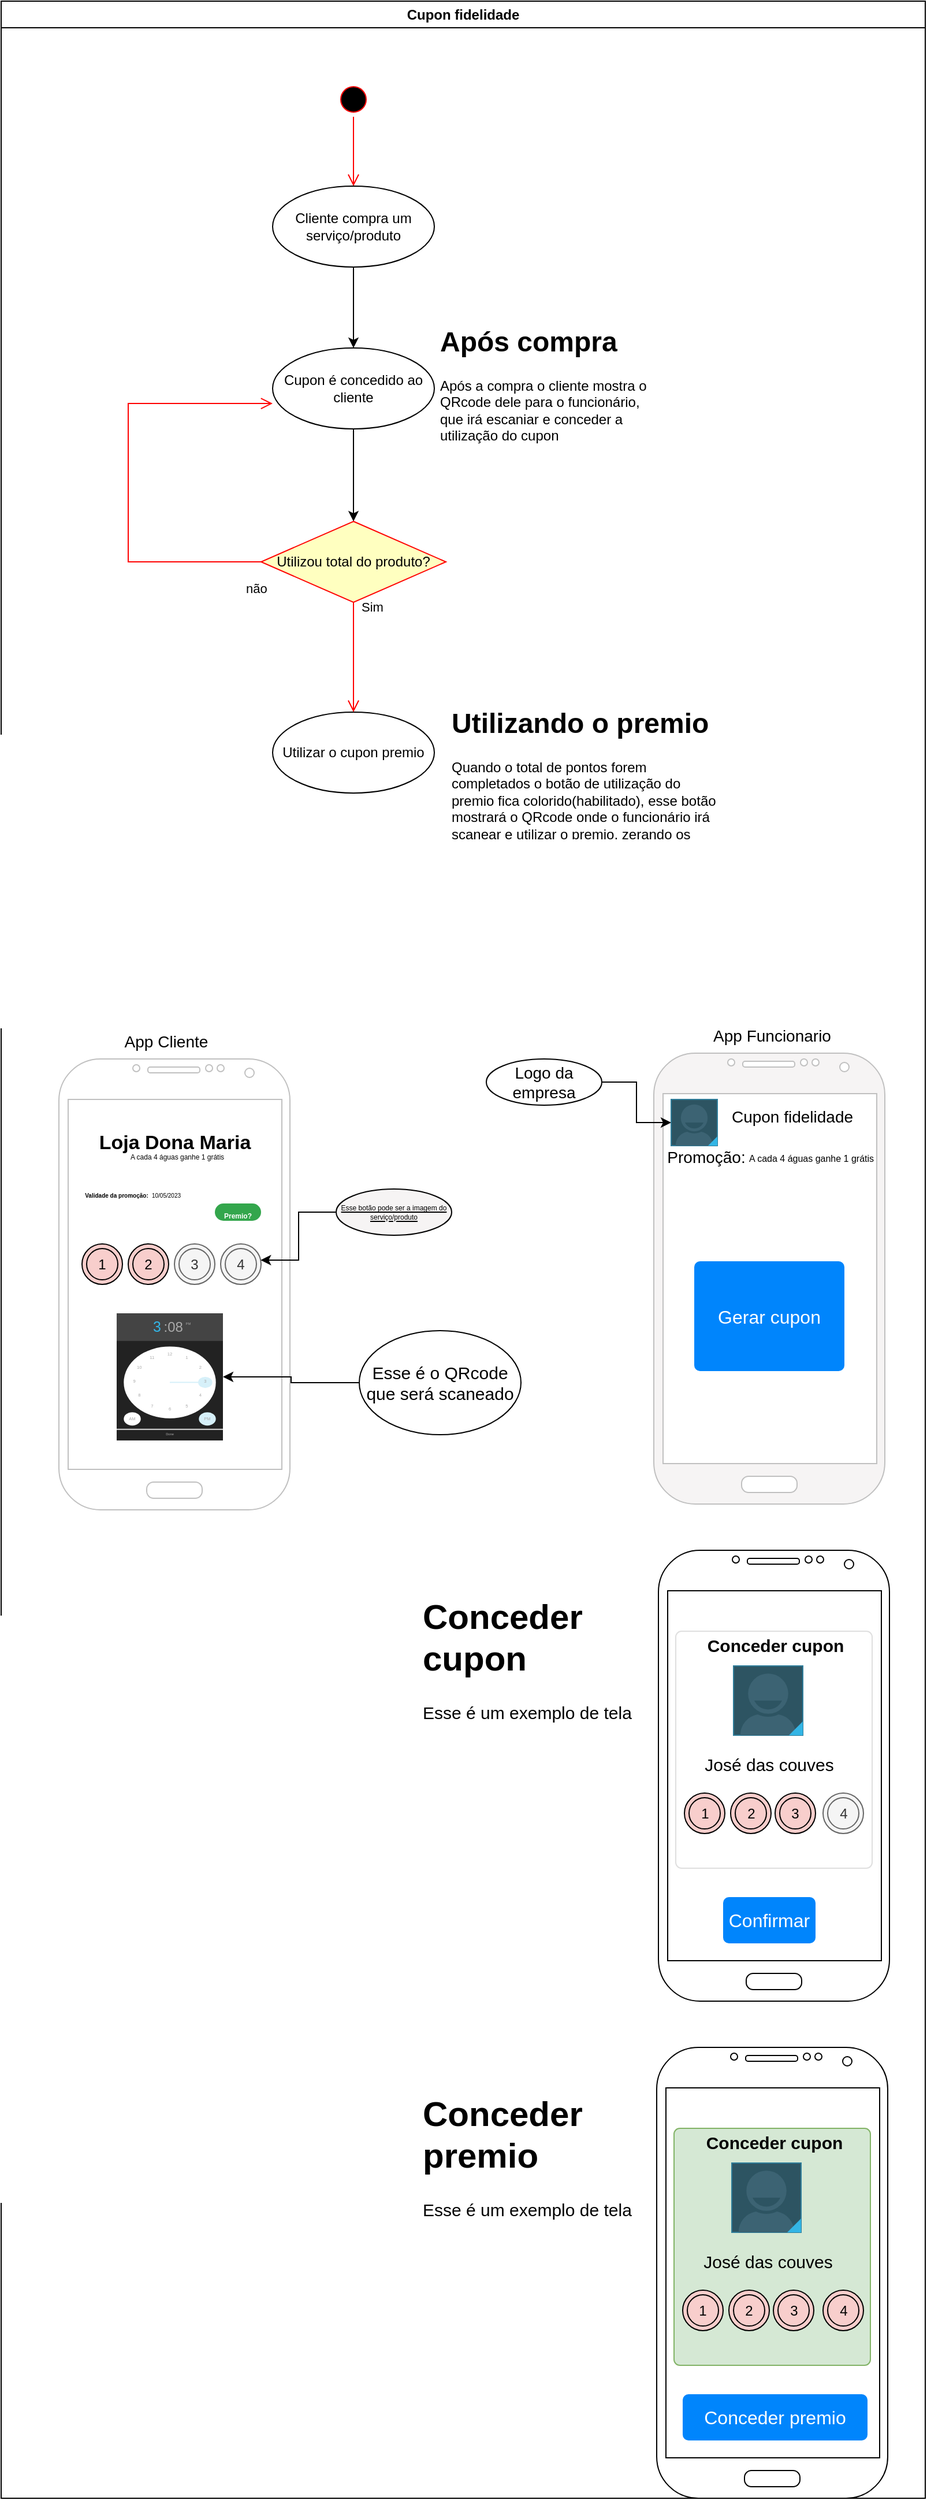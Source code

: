 <mxfile version="20.8.3" type="github">
  <diagram name="Principal" id="c4acf3e9-155e-7222-9cf6-157b1a14988f">
    <mxGraphModel dx="1195" dy="637" grid="1" gridSize="10" guides="1" tooltips="1" connect="1" arrows="1" fold="1" page="1" pageScale="1" pageWidth="850" pageHeight="1100" background="none" math="0" shadow="0">
      <root>
        <mxCell id="0" />
        <mxCell id="1" parent="0" />
        <mxCell id="tEQwDoUXaMxWAr9F8oPW-1" value="Cupon fidelidade" style="swimlane;whiteSpace=wrap;html=1;" vertex="1" parent="1">
          <mxGeometry y="40" width="800" height="2160" as="geometry" />
        </mxCell>
        <mxCell id="tEQwDoUXaMxWAr9F8oPW-5" value="" style="ellipse;html=1;shape=startState;fillColor=#000000;strokeColor=#ff0000;" vertex="1" parent="tEQwDoUXaMxWAr9F8oPW-1">
          <mxGeometry x="290" y="70" width="30" height="30" as="geometry" />
        </mxCell>
        <mxCell id="tEQwDoUXaMxWAr9F8oPW-6" value="" style="edgeStyle=orthogonalEdgeStyle;html=1;verticalAlign=bottom;endArrow=open;endSize=8;strokeColor=#ff0000;rounded=0;" edge="1" source="tEQwDoUXaMxWAr9F8oPW-5" parent="tEQwDoUXaMxWAr9F8oPW-1">
          <mxGeometry relative="1" as="geometry">
            <mxPoint x="305" y="160" as="targetPoint" />
          </mxGeometry>
        </mxCell>
        <mxCell id="tEQwDoUXaMxWAr9F8oPW-9" style="edgeStyle=orthogonalEdgeStyle;rounded=0;orthogonalLoop=1;jettySize=auto;html=1;entryX=0.5;entryY=0;entryDx=0;entryDy=0;" edge="1" parent="tEQwDoUXaMxWAr9F8oPW-1" source="tEQwDoUXaMxWAr9F8oPW-7">
          <mxGeometry relative="1" as="geometry">
            <mxPoint x="305" y="300" as="targetPoint" />
          </mxGeometry>
        </mxCell>
        <mxCell id="tEQwDoUXaMxWAr9F8oPW-7" value="Cliente compra um serviço/produto" style="ellipse;whiteSpace=wrap;html=1;" vertex="1" parent="tEQwDoUXaMxWAr9F8oPW-1">
          <mxGeometry x="235" y="160" width="140" height="70" as="geometry" />
        </mxCell>
        <mxCell id="tEQwDoUXaMxWAr9F8oPW-10" value="&lt;h1&gt;Após compra&lt;/h1&gt;&lt;p&gt;Após a compra o cliente mostra o QRcode dele para o funcionário, que irá escaniar e conceder a utilização do cupon&lt;/p&gt;" style="text;html=1;strokeColor=none;fillColor=none;spacing=5;spacingTop=-20;whiteSpace=wrap;overflow=hidden;rounded=0;" vertex="1" parent="tEQwDoUXaMxWAr9F8oPW-1">
          <mxGeometry x="375" y="275" width="190" height="120" as="geometry" />
        </mxCell>
        <mxCell id="tEQwDoUXaMxWAr9F8oPW-16" style="edgeStyle=orthogonalEdgeStyle;rounded=0;orthogonalLoop=1;jettySize=auto;html=1;" edge="1" parent="tEQwDoUXaMxWAr9F8oPW-1" source="tEQwDoUXaMxWAr9F8oPW-11">
          <mxGeometry relative="1" as="geometry">
            <mxPoint x="305" y="450" as="targetPoint" />
          </mxGeometry>
        </mxCell>
        <mxCell id="tEQwDoUXaMxWAr9F8oPW-11" value="Cupon é concedido ao cliente" style="ellipse;whiteSpace=wrap;html=1;" vertex="1" parent="tEQwDoUXaMxWAr9F8oPW-1">
          <mxGeometry x="235" y="300" width="140" height="70" as="geometry" />
        </mxCell>
        <mxCell id="tEQwDoUXaMxWAr9F8oPW-17" value="Utilizou total do produto?" style="rhombus;whiteSpace=wrap;html=1;fillColor=#ffffc0;strokeColor=#ff0000;" vertex="1" parent="tEQwDoUXaMxWAr9F8oPW-1">
          <mxGeometry x="225" y="450" width="160" height="70" as="geometry" />
        </mxCell>
        <mxCell id="tEQwDoUXaMxWAr9F8oPW-19" value="não" style="edgeStyle=orthogonalEdgeStyle;html=1;align=left;verticalAlign=top;endArrow=open;endSize=8;strokeColor=#ff0000;rounded=0;entryX=0;entryY=0.686;entryDx=0;entryDy=0;entryPerimeter=0;" edge="1" source="tEQwDoUXaMxWAr9F8oPW-17" parent="tEQwDoUXaMxWAr9F8oPW-1" target="tEQwDoUXaMxWAr9F8oPW-11">
          <mxGeometry x="-0.92" y="10" relative="1" as="geometry">
            <mxPoint x="300" y="585" as="targetPoint" />
            <Array as="points">
              <mxPoint x="110" y="485" />
              <mxPoint x="110" y="348" />
            </Array>
            <mxPoint as="offset" />
          </mxGeometry>
        </mxCell>
        <mxCell id="tEQwDoUXaMxWAr9F8oPW-20" value="Utilizar o cupon premio" style="ellipse;whiteSpace=wrap;html=1;" vertex="1" parent="tEQwDoUXaMxWAr9F8oPW-1">
          <mxGeometry x="235" y="615" width="140" height="70" as="geometry" />
        </mxCell>
        <mxCell id="tEQwDoUXaMxWAr9F8oPW-18" value="Sim" style="edgeStyle=orthogonalEdgeStyle;html=1;align=left;verticalAlign=bottom;endArrow=open;endSize=8;strokeColor=#ff0000;rounded=0;exitX=0.5;exitY=1;exitDx=0;exitDy=0;" edge="1" source="tEQwDoUXaMxWAr9F8oPW-17" parent="tEQwDoUXaMxWAr9F8oPW-1" target="tEQwDoUXaMxWAr9F8oPW-20">
          <mxGeometry x="-0.739" y="5" relative="1" as="geometry">
            <mxPoint x="450" y="470" as="targetPoint" />
            <mxPoint x="320" y="555" as="sourcePoint" />
            <mxPoint as="offset" />
          </mxGeometry>
        </mxCell>
        <mxCell id="tEQwDoUXaMxWAr9F8oPW-21" value="&lt;h1&gt;Utilizando o premio&lt;/h1&gt;&lt;p&gt;Quando o total de pontos forem completados o botão de utilização do premio fica colorido(habilitado), esse botão mostrará o QRcode onde o funcionário irá scanear e utilizar o premio, zerando os pontos do cliente&lt;/p&gt;" style="text;html=1;strokeColor=none;fillColor=none;spacing=5;spacingTop=-20;whiteSpace=wrap;overflow=hidden;rounded=0;" vertex="1" parent="tEQwDoUXaMxWAr9F8oPW-1">
          <mxGeometry x="385" y="605" width="245" height="120" as="geometry" />
        </mxCell>
        <mxCell id="tEQwDoUXaMxWAr9F8oPW-25" value="" style="verticalLabelPosition=bottom;verticalAlign=top;html=1;shadow=0;dashed=0;strokeWidth=1;shape=mxgraph.android.phone2;strokeColor=#c0c0c0;" vertex="1" parent="tEQwDoUXaMxWAr9F8oPW-1">
          <mxGeometry x="50" y="915" width="200" height="390" as="geometry" />
        </mxCell>
        <mxCell id="tEQwDoUXaMxWAr9F8oPW-32" value="1" style="ellipse;shape=doubleEllipse;whiteSpace=wrap;html=1;aspect=fixed;fillColor=#f8cecc;strokeColor=default;gradientColor=none;fillStyle=auto;" vertex="1" parent="tEQwDoUXaMxWAr9F8oPW-1">
          <mxGeometry x="70" y="1075" width="35" height="35" as="geometry" />
        </mxCell>
        <mxCell id="tEQwDoUXaMxWAr9F8oPW-33" value="2" style="ellipse;shape=doubleEllipse;whiteSpace=wrap;html=1;aspect=fixed;fillColor=#f8cecc;strokeColor=default;gradientColor=none;fillStyle=auto;" vertex="1" parent="tEQwDoUXaMxWAr9F8oPW-1">
          <mxGeometry x="110" y="1075" width="35" height="35" as="geometry" />
        </mxCell>
        <mxCell id="tEQwDoUXaMxWAr9F8oPW-34" value="3" style="ellipse;shape=doubleEllipse;whiteSpace=wrap;html=1;aspect=fixed;fillColor=#f5f5f5;strokeColor=#666666;fillStyle=auto;fontColor=#333333;" vertex="1" parent="tEQwDoUXaMxWAr9F8oPW-1">
          <mxGeometry x="150" y="1075" width="35" height="35" as="geometry" />
        </mxCell>
        <mxCell id="tEQwDoUXaMxWAr9F8oPW-52" value="4" style="ellipse;shape=doubleEllipse;whiteSpace=wrap;html=1;aspect=fixed;fillColor=#f5f5f5;strokeColor=#666666;fillStyle=auto;fontColor=#333333;" vertex="1" parent="tEQwDoUXaMxWAr9F8oPW-1">
          <mxGeometry x="190" y="1075" width="35" height="35" as="geometry" />
        </mxCell>
        <mxCell id="tEQwDoUXaMxWAr9F8oPW-53" value="&lt;font style=&quot;font-size: 17px;&quot;&gt;Loja Dona Maria&lt;/font&gt;" style="text;strokeColor=none;fillColor=none;html=1;fontSize=24;fontStyle=1;verticalAlign=middle;align=center;fillStyle=auto;" vertex="1" parent="tEQwDoUXaMxWAr9F8oPW-1">
          <mxGeometry x="100" y="965" width="100" height="40" as="geometry" />
        </mxCell>
        <mxCell id="tEQwDoUXaMxWAr9F8oPW-55" value="&lt;font style=&quot;font-size: 5px;&quot;&gt;&lt;b&gt;Validade da promoção:&lt;/b&gt;&lt;/font&gt;" style="text;html=1;strokeColor=none;fillColor=none;align=center;verticalAlign=middle;whiteSpace=wrap;rounded=0;fillStyle=auto;fontSize=17;" vertex="1" parent="tEQwDoUXaMxWAr9F8oPW-1">
          <mxGeometry x="70" y="1015" width="60" height="30" as="geometry" />
        </mxCell>
        <UserObject label="10/05/2023" placeholders="1" name="Variable" id="tEQwDoUXaMxWAr9F8oPW-56">
          <mxCell style="text;html=1;strokeColor=none;fillColor=none;align=center;verticalAlign=middle;whiteSpace=wrap;overflow=hidden;fillStyle=auto;fontSize=5;" vertex="1" parent="tEQwDoUXaMxWAr9F8oPW-1">
            <mxGeometry x="103" y="1022" width="80" height="20" as="geometry" />
          </mxCell>
        </UserObject>
        <mxCell id="tEQwDoUXaMxWAr9F8oPW-58" value="&lt;font style=&quot;font-size: 6px;&quot;&gt;Premio?&lt;/font&gt;" style="rounded=1;whiteSpace=wrap;html=1;arcSize=50;strokeColor=none;strokeWidth=1;fillColor=#33A64C;fontColor=#FFFFFF;whiteSpace=wrap;align=center;verticalAlign=middle;spacingLeft=0;fontStyle=1;fontSize=14;spacing=10;fillStyle=auto;" vertex="1" parent="tEQwDoUXaMxWAr9F8oPW-1">
          <mxGeometry x="185" y="1040" width="40" height="15" as="geometry" />
        </mxCell>
        <mxCell id="tEQwDoUXaMxWAr9F8oPW-68" value="A cada 4 águas ganhe 1 grátis" style="text;html=1;strokeColor=none;fillColor=none;align=center;verticalAlign=middle;whiteSpace=wrap;rounded=0;fillStyle=auto;fontSize=6;" vertex="1" parent="tEQwDoUXaMxWAr9F8oPW-1">
          <mxGeometry x="85" y="985" width="135" height="30" as="geometry" />
        </mxCell>
        <mxCell id="tEQwDoUXaMxWAr9F8oPW-73" style="edgeStyle=orthogonalEdgeStyle;rounded=0;orthogonalLoop=1;jettySize=auto;html=1;entryX=0.99;entryY=0.4;entryDx=0;entryDy=0;entryPerimeter=0;fontSize=6;" edge="1" parent="tEQwDoUXaMxWAr9F8oPW-1" source="tEQwDoUXaMxWAr9F8oPW-71" target="tEQwDoUXaMxWAr9F8oPW-52">
          <mxGeometry relative="1" as="geometry" />
        </mxCell>
        <mxCell id="tEQwDoUXaMxWAr9F8oPW-71" value="Esse botão pode ser a imagem do serviço/produto" style="ellipse;whiteSpace=wrap;html=1;align=center;fontStyle=4;fillStyle=auto;strokeColor=default;fontSize=6;fillColor=#f6f4f4;gradientColor=none;" vertex="1" parent="tEQwDoUXaMxWAr9F8oPW-1">
          <mxGeometry x="290" y="1027.5" width="100" height="40" as="geometry" />
        </mxCell>
        <mxCell id="tEQwDoUXaMxWAr9F8oPW-74" value="&lt;font style=&quot;font-size: 14px;&quot;&gt;App Cliente&lt;/font&gt;" style="text;html=1;strokeColor=none;fillColor=none;align=center;verticalAlign=middle;whiteSpace=wrap;rounded=0;fillStyle=auto;fontSize=6;" vertex="1" parent="tEQwDoUXaMxWAr9F8oPW-1">
          <mxGeometry x="93" y="885" width="100" height="30" as="geometry" />
        </mxCell>
        <mxCell id="tEQwDoUXaMxWAr9F8oPW-75" value="" style="verticalLabelPosition=bottom;verticalAlign=top;html=1;shadow=0;dashed=0;strokeWidth=1;shape=mxgraph.android.phone2;strokeColor=#c0c0c0;fillStyle=auto;fontSize=14;fillColor=#f6f4f4;gradientColor=none;" vertex="1" parent="tEQwDoUXaMxWAr9F8oPW-1">
          <mxGeometry x="565" y="910" width="200" height="390" as="geometry" />
        </mxCell>
        <mxCell id="tEQwDoUXaMxWAr9F8oPW-80" value="Gerar cupon" style="html=1;shadow=0;dashed=0;shape=mxgraph.bootstrap.rrect;rSize=5;strokeColor=none;strokeWidth=1;fillColor=#0085FC;fontColor=#FFFFFF;whiteSpace=wrap;align=center;verticalAlign=middle;spacingLeft=0;fontStyle=0;fontSize=16;spacing=5;fillStyle=auto;" vertex="1" parent="tEQwDoUXaMxWAr9F8oPW-1">
          <mxGeometry x="600" y="1090" width="130" height="95" as="geometry" />
        </mxCell>
        <mxCell id="tEQwDoUXaMxWAr9F8oPW-82" value="" style="verticalLabelPosition=bottom;verticalAlign=top;html=1;shadow=0;dashed=0;strokeWidth=1;shape=mxgraph.android.contact_badge_focused;sketch=0;fillStyle=auto;strokeColor=default;fontSize=14;fillColor=#24471a;gradientColor=none;" vertex="1" parent="tEQwDoUXaMxWAr9F8oPW-1">
          <mxGeometry x="580" y="950" width="40" height="40" as="geometry" />
        </mxCell>
        <mxCell id="tEQwDoUXaMxWAr9F8oPW-84" style="edgeStyle=orthogonalEdgeStyle;rounded=0;orthogonalLoop=1;jettySize=auto;html=1;fontSize=14;" edge="1" parent="tEQwDoUXaMxWAr9F8oPW-1" source="tEQwDoUXaMxWAr9F8oPW-83" target="tEQwDoUXaMxWAr9F8oPW-82">
          <mxGeometry relative="1" as="geometry" />
        </mxCell>
        <mxCell id="tEQwDoUXaMxWAr9F8oPW-83" value="Logo da empresa" style="ellipse;whiteSpace=wrap;html=1;align=center;fillStyle=auto;fontSize=14;" vertex="1" parent="tEQwDoUXaMxWAr9F8oPW-1">
          <mxGeometry x="420" y="915" width="100" height="40" as="geometry" />
        </mxCell>
        <mxCell id="tEQwDoUXaMxWAr9F8oPW-85" value="Cupon fidelidade" style="text;html=1;strokeColor=none;fillColor=none;align=center;verticalAlign=middle;whiteSpace=wrap;rounded=0;fillStyle=auto;fontSize=14;" vertex="1" parent="tEQwDoUXaMxWAr9F8oPW-1">
          <mxGeometry x="630" y="950" width="110" height="30" as="geometry" />
        </mxCell>
        <mxCell id="tEQwDoUXaMxWAr9F8oPW-86" value="Promoção:" style="text;html=1;align=center;verticalAlign=middle;resizable=0;points=[];autosize=1;strokeColor=none;fillColor=none;fontSize=14;" vertex="1" parent="tEQwDoUXaMxWAr9F8oPW-1">
          <mxGeometry x="565" y="985" width="90" height="30" as="geometry" />
        </mxCell>
        <mxCell id="tEQwDoUXaMxWAr9F8oPW-88" value="A cada 4 águas ganhe 1 grátis" style="text;html=1;strokeColor=none;fillColor=none;align=center;verticalAlign=middle;whiteSpace=wrap;rounded=0;fillStyle=auto;fontSize=8;" vertex="1" parent="tEQwDoUXaMxWAr9F8oPW-1">
          <mxGeometry x="634" y="986" width="135" height="30" as="geometry" />
        </mxCell>
        <mxCell id="tEQwDoUXaMxWAr9F8oPW-89" value="" style="verticalLabelPosition=bottom;verticalAlign=top;html=1;shadow=0;dashed=0;strokeWidth=1;shape=mxgraph.android.phone2;fillStyle=auto;fontSize=8;" vertex="1" parent="tEQwDoUXaMxWAr9F8oPW-1">
          <mxGeometry x="569" y="1340" width="200" height="390" as="geometry" />
        </mxCell>
        <mxCell id="tEQwDoUXaMxWAr9F8oPW-92" value="Confirmar" style="html=1;shadow=0;dashed=0;shape=mxgraph.bootstrap.rrect;rSize=5;strokeColor=none;strokeWidth=1;fillColor=#0085FC;fontColor=#FFFFFF;whiteSpace=wrap;align=center;verticalAlign=middle;spacingLeft=0;fontStyle=0;fontSize=16;spacing=5;fillStyle=auto;" vertex="1" parent="tEQwDoUXaMxWAr9F8oPW-1">
          <mxGeometry x="625" y="1640" width="80" height="40" as="geometry" />
        </mxCell>
        <mxCell id="tEQwDoUXaMxWAr9F8oPW-93" value="" style="html=1;shadow=0;dashed=0;shape=mxgraph.bootstrap.rrect;rSize=5;strokeColor=#DFDFDF;html=1;whiteSpace=wrap;fillColor=#ffffff;fontColor=#000000;verticalAlign=top;align=left;spacing=20;fontSize=14;fillStyle=auto;" vertex="1" parent="tEQwDoUXaMxWAr9F8oPW-1">
          <mxGeometry x="584" y="1410" width="170" height="205" as="geometry" />
        </mxCell>
        <mxCell id="tEQwDoUXaMxWAr9F8oPW-96" value="&lt;font style=&quot;font-size: 15px;&quot;&gt;Conceder cupon&lt;/font&gt;" style="text;strokeColor=none;fillColor=none;html=1;fontSize=24;fontStyle=1;verticalAlign=middle;align=center;fillStyle=auto;" vertex="1" parent="tEQwDoUXaMxWAr9F8oPW-1">
          <mxGeometry x="620" y="1400" width="100" height="40" as="geometry" />
        </mxCell>
        <mxCell id="tEQwDoUXaMxWAr9F8oPW-97" value="" style="verticalLabelPosition=bottom;verticalAlign=top;html=1;shadow=0;dashed=0;strokeWidth=1;shape=mxgraph.android.contact_badge_focused;sketch=0;fillStyle=auto;strokeColor=default;fontSize=15;fillColor=#24471a;gradientColor=none;" vertex="1" parent="tEQwDoUXaMxWAr9F8oPW-1">
          <mxGeometry x="634" y="1440" width="60" height="60" as="geometry" />
        </mxCell>
        <mxCell id="tEQwDoUXaMxWAr9F8oPW-99" value="1" style="ellipse;shape=doubleEllipse;whiteSpace=wrap;html=1;aspect=fixed;fillColor=#f8cecc;strokeColor=default;gradientColor=none;fillStyle=auto;" vertex="1" parent="tEQwDoUXaMxWAr9F8oPW-1">
          <mxGeometry x="591.5" y="1550" width="35" height="35" as="geometry" />
        </mxCell>
        <mxCell id="tEQwDoUXaMxWAr9F8oPW-100" value="2" style="ellipse;shape=doubleEllipse;whiteSpace=wrap;html=1;aspect=fixed;fillColor=#f8cecc;strokeColor=default;gradientColor=none;fillStyle=auto;" vertex="1" parent="tEQwDoUXaMxWAr9F8oPW-1">
          <mxGeometry x="631.5" y="1550" width="35" height="35" as="geometry" />
        </mxCell>
        <mxCell id="tEQwDoUXaMxWAr9F8oPW-102" value="4" style="ellipse;shape=doubleEllipse;whiteSpace=wrap;html=1;aspect=fixed;fillColor=#f5f5f5;strokeColor=#666666;fillStyle=auto;fontColor=#333333;" vertex="1" parent="tEQwDoUXaMxWAr9F8oPW-1">
          <mxGeometry x="711.5" y="1550" width="35" height="35" as="geometry" />
        </mxCell>
        <mxCell id="tEQwDoUXaMxWAr9F8oPW-103" value="3" style="ellipse;shape=doubleEllipse;whiteSpace=wrap;html=1;aspect=fixed;fillColor=#f8cecc;strokeColor=default;gradientColor=none;fillStyle=auto;" vertex="1" parent="tEQwDoUXaMxWAr9F8oPW-1">
          <mxGeometry x="670" y="1550" width="35" height="35" as="geometry" />
        </mxCell>
        <mxCell id="tEQwDoUXaMxWAr9F8oPW-105" value="&lt;h1&gt;Conceder cupon&lt;/h1&gt;&lt;p&gt;Esse é um exemplo de tela de quando o funcionário der o cupon&lt;/p&gt;" style="text;html=1;strokeColor=none;fillColor=none;spacing=5;spacingTop=-20;whiteSpace=wrap;overflow=hidden;rounded=0;fillStyle=auto;fontSize=15;" vertex="1" parent="tEQwDoUXaMxWAr9F8oPW-1">
          <mxGeometry x="360" y="1370" width="190" height="120" as="geometry" />
        </mxCell>
        <mxCell id="tEQwDoUXaMxWAr9F8oPW-106" value="&lt;font style=&quot;font-size: 14px;&quot;&gt;App Funcionario&lt;/font&gt;" style="text;html=1;strokeColor=none;fillColor=none;align=center;verticalAlign=middle;whiteSpace=wrap;rounded=0;fillStyle=auto;fontSize=6;" vertex="1" parent="tEQwDoUXaMxWAr9F8oPW-1">
          <mxGeometry x="605" y="880" width="125" height="30" as="geometry" />
        </mxCell>
        <mxCell id="tEQwDoUXaMxWAr9F8oPW-108" value="" style="verticalLabelPosition=bottom;verticalAlign=top;html=1;shadow=0;dashed=0;strokeWidth=1;shape=mxgraph.android.time_picker_dark;sketch=0;fillStyle=auto;strokeColor=default;fontSize=15;fillColor=#24471a;gradientColor=none;" vertex="1" parent="tEQwDoUXaMxWAr9F8oPW-1">
          <mxGeometry x="100" y="1135" width="92" height="110" as="geometry" />
        </mxCell>
        <mxCell id="tEQwDoUXaMxWAr9F8oPW-110" style="edgeStyle=orthogonalEdgeStyle;rounded=0;orthogonalLoop=1;jettySize=auto;html=1;fontSize=15;" edge="1" parent="tEQwDoUXaMxWAr9F8oPW-1" source="tEQwDoUXaMxWAr9F8oPW-109" target="tEQwDoUXaMxWAr9F8oPW-108">
          <mxGeometry relative="1" as="geometry" />
        </mxCell>
        <mxCell id="tEQwDoUXaMxWAr9F8oPW-109" value="Esse é o QRcode que será scaneado" style="ellipse;whiteSpace=wrap;html=1;align=center;fillStyle=auto;fontSize=15;" vertex="1" parent="tEQwDoUXaMxWAr9F8oPW-1">
          <mxGeometry x="310" y="1150" width="140" height="90" as="geometry" />
        </mxCell>
        <mxCell id="tEQwDoUXaMxWAr9F8oPW-111" value="" style="verticalLabelPosition=bottom;verticalAlign=top;html=1;shadow=0;dashed=0;strokeWidth=1;shape=mxgraph.android.phone2;fillStyle=auto;fontSize=8;" vertex="1" parent="tEQwDoUXaMxWAr9F8oPW-1">
          <mxGeometry x="567.5" y="1770" width="200" height="390" as="geometry" />
        </mxCell>
        <mxCell id="tEQwDoUXaMxWAr9F8oPW-112" value="Conceder premio" style="html=1;shadow=0;dashed=0;shape=mxgraph.bootstrap.rrect;rSize=5;strokeColor=none;strokeWidth=1;fillColor=#0085FC;fontColor=#FFFFFF;whiteSpace=wrap;align=center;verticalAlign=middle;spacingLeft=0;fontStyle=0;fontSize=16;spacing=5;fillStyle=auto;" vertex="1" parent="tEQwDoUXaMxWAr9F8oPW-1">
          <mxGeometry x="590" y="2070" width="160" height="40" as="geometry" />
        </mxCell>
        <mxCell id="tEQwDoUXaMxWAr9F8oPW-113" value="" style="html=1;shadow=0;dashed=0;shape=mxgraph.bootstrap.rrect;rSize=5;strokeColor=#82b366;html=1;whiteSpace=wrap;fillColor=#d5e8d4;verticalAlign=top;align=left;spacing=20;fontSize=14;fillStyle=auto;" vertex="1" parent="tEQwDoUXaMxWAr9F8oPW-1">
          <mxGeometry x="582.5" y="1840" width="170" height="205" as="geometry" />
        </mxCell>
        <mxCell id="tEQwDoUXaMxWAr9F8oPW-114" value="&lt;font style=&quot;font-size: 15px;&quot;&gt;Conceder cupon&lt;/font&gt;" style="text;strokeColor=none;fillColor=none;html=1;fontSize=24;fontStyle=1;verticalAlign=middle;align=center;fillStyle=auto;" vertex="1" parent="tEQwDoUXaMxWAr9F8oPW-1">
          <mxGeometry x="618.5" y="1830" width="100" height="40" as="geometry" />
        </mxCell>
        <mxCell id="tEQwDoUXaMxWAr9F8oPW-115" value="" style="verticalLabelPosition=bottom;verticalAlign=top;html=1;shadow=0;dashed=0;strokeWidth=1;shape=mxgraph.android.contact_badge_focused;sketch=0;fillStyle=auto;strokeColor=default;fontSize=15;fillColor=#24471a;gradientColor=none;" vertex="1" parent="tEQwDoUXaMxWAr9F8oPW-1">
          <mxGeometry x="632.5" y="1870" width="60" height="60" as="geometry" />
        </mxCell>
        <mxCell id="tEQwDoUXaMxWAr9F8oPW-116" value="1" style="ellipse;shape=doubleEllipse;whiteSpace=wrap;html=1;aspect=fixed;fillColor=#f8cecc;strokeColor=default;gradientColor=none;fillStyle=auto;" vertex="1" parent="tEQwDoUXaMxWAr9F8oPW-1">
          <mxGeometry x="590" y="1980" width="35" height="35" as="geometry" />
        </mxCell>
        <mxCell id="tEQwDoUXaMxWAr9F8oPW-117" value="2" style="ellipse;shape=doubleEllipse;whiteSpace=wrap;html=1;aspect=fixed;fillColor=#f8cecc;strokeColor=default;gradientColor=none;fillStyle=auto;" vertex="1" parent="tEQwDoUXaMxWAr9F8oPW-1">
          <mxGeometry x="630" y="1980" width="35" height="35" as="geometry" />
        </mxCell>
        <mxCell id="tEQwDoUXaMxWAr9F8oPW-119" value="3" style="ellipse;shape=doubleEllipse;whiteSpace=wrap;html=1;aspect=fixed;fillColor=#f8cecc;strokeColor=default;gradientColor=none;fillStyle=auto;" vertex="1" parent="tEQwDoUXaMxWAr9F8oPW-1">
          <mxGeometry x="668.5" y="1980" width="35" height="35" as="geometry" />
        </mxCell>
        <mxCell id="tEQwDoUXaMxWAr9F8oPW-120" value="José das couves" style="text;html=1;strokeColor=none;fillColor=none;align=center;verticalAlign=middle;whiteSpace=wrap;rounded=0;fillStyle=auto;fontSize=15;" vertex="1" parent="tEQwDoUXaMxWAr9F8oPW-1">
          <mxGeometry x="598.5" y="1940" width="130" height="30" as="geometry" />
        </mxCell>
        <mxCell id="tEQwDoUXaMxWAr9F8oPW-121" value="4" style="ellipse;shape=doubleEllipse;whiteSpace=wrap;html=1;aspect=fixed;fillColor=#f8cecc;strokeColor=default;gradientColor=none;fillStyle=auto;" vertex="1" parent="tEQwDoUXaMxWAr9F8oPW-1">
          <mxGeometry x="711.5" y="1980" width="35" height="35" as="geometry" />
        </mxCell>
        <mxCell id="tEQwDoUXaMxWAr9F8oPW-122" value="&lt;h1&gt;Conceder premio&lt;/h1&gt;&lt;p&gt;Esse é um exemplo de tela do funcionário quando o cliente preenche toda a cartela&lt;/p&gt;" style="text;html=1;strokeColor=none;fillColor=none;spacing=5;spacingTop=-20;whiteSpace=wrap;overflow=hidden;rounded=0;fillStyle=auto;fontSize=15;" vertex="1" parent="tEQwDoUXaMxWAr9F8oPW-1">
          <mxGeometry x="360" y="1800" width="190" height="120" as="geometry" />
        </mxCell>
        <mxCell id="tEQwDoUXaMxWAr9F8oPW-98" value="José das couves" style="text;html=1;strokeColor=none;fillColor=none;align=center;verticalAlign=middle;whiteSpace=wrap;rounded=0;fillStyle=auto;fontSize=15;" vertex="1" parent="1">
          <mxGeometry x="600" y="1550" width="130" height="30" as="geometry" />
        </mxCell>
      </root>
    </mxGraphModel>
  </diagram>
</mxfile>
